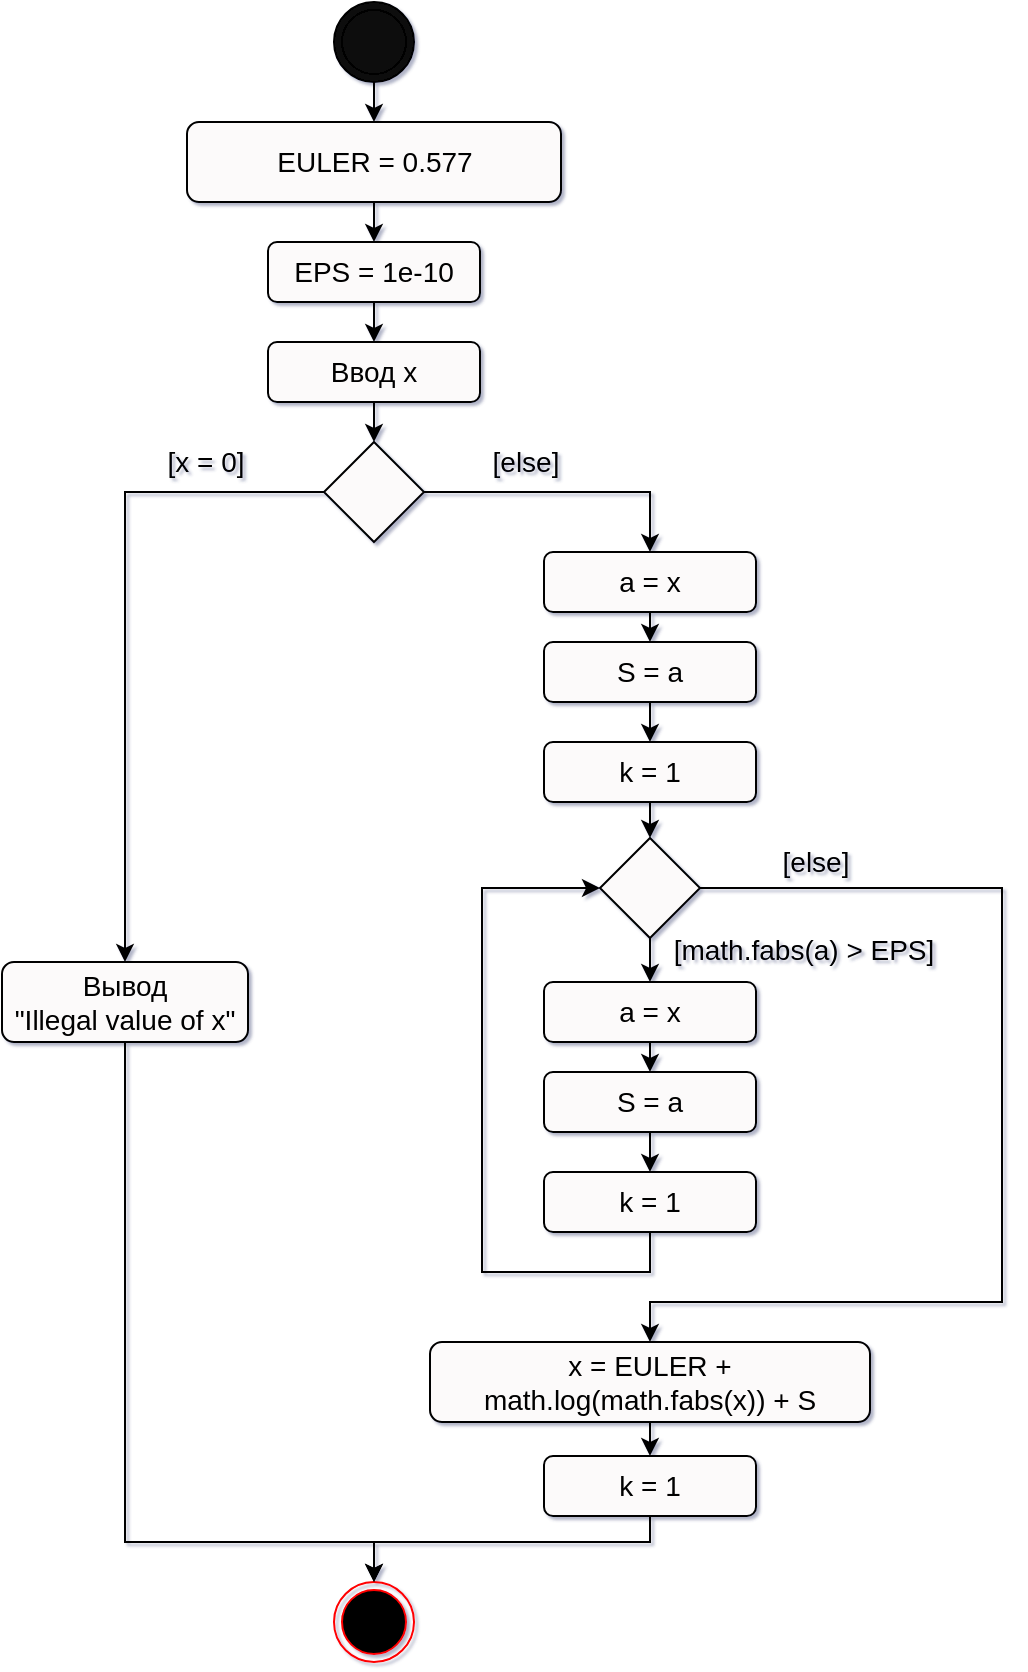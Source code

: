 <mxfile version="14.2.4" type="github">
  <diagram id="3qRbHh7tD3MhklKpkYM9" name="Page-1">
    <mxGraphModel dx="1294" dy="742" grid="1" gridSize="10" guides="1" tooltips="1" connect="1" arrows="1" fold="1" page="1" pageScale="1" pageWidth="827" pageHeight="1169" math="0" shadow="1">
      <root>
        <mxCell id="0" />
        <mxCell id="1" parent="0" />
        <mxCell id="_XTMjvBDWnb6iLo-AA8w-1" value="" style="ellipse;html=1;shape=endState;fillColor=#000000;strokeColor=#ff0000;" vertex="1" parent="1">
          <mxGeometry x="336" y="930" width="40" height="40" as="geometry" />
        </mxCell>
        <mxCell id="_XTMjvBDWnb6iLo-AA8w-2" value="" style="ellipse;shape=doubleEllipse;html=1;dashed=0;whitespace=wrap;aspect=fixed;fillColor=#0D0D0D;" vertex="1" parent="1">
          <mxGeometry x="336" y="140" width="40" height="40" as="geometry" />
        </mxCell>
        <mxCell id="_XTMjvBDWnb6iLo-AA8w-3" style="edgeStyle=orthogonalEdgeStyle;rounded=0;orthogonalLoop=1;jettySize=auto;html=1;exitX=0.5;exitY=1;exitDx=0;exitDy=0;entryX=0.5;entryY=0;entryDx=0;entryDy=0;fontSize=14;" edge="1" parent="1" source="_XTMjvBDWnb6iLo-AA8w-4" target="_XTMjvBDWnb6iLo-AA8w-14">
          <mxGeometry relative="1" as="geometry" />
        </mxCell>
        <mxCell id="_XTMjvBDWnb6iLo-AA8w-4" value="EULER = 0.577" style="rounded=1;whiteSpace=wrap;html=1;fillColor=#FCFAFA;fontSize=14;" vertex="1" parent="1">
          <mxGeometry x="262.5" y="200" width="187" height="40" as="geometry" />
        </mxCell>
        <mxCell id="_XTMjvBDWnb6iLo-AA8w-5" value="" style="endArrow=classic;html=1;entryX=0.5;entryY=0;entryDx=0;entryDy=0;" edge="1" parent="1" source="_XTMjvBDWnb6iLo-AA8w-2" target="_XTMjvBDWnb6iLo-AA8w-4">
          <mxGeometry width="50" height="50" relative="1" as="geometry">
            <mxPoint x="492" y="260" as="sourcePoint" />
            <mxPoint x="542" y="210" as="targetPoint" />
          </mxGeometry>
        </mxCell>
        <mxCell id="_XTMjvBDWnb6iLo-AA8w-6" style="edgeStyle=orthogonalEdgeStyle;rounded=0;orthogonalLoop=1;jettySize=auto;html=1;exitX=0;exitY=0.5;exitDx=0;exitDy=0;entryX=0.5;entryY=0;entryDx=0;entryDy=0;fontSize=14;" edge="1" parent="1" source="_XTMjvBDWnb6iLo-AA8w-8" target="_XTMjvBDWnb6iLo-AA8w-10">
          <mxGeometry relative="1" as="geometry" />
        </mxCell>
        <mxCell id="_XTMjvBDWnb6iLo-AA8w-7" style="edgeStyle=orthogonalEdgeStyle;rounded=0;orthogonalLoop=1;jettySize=auto;html=1;exitX=1;exitY=0.5;exitDx=0;exitDy=0;entryX=0.5;entryY=0;entryDx=0;entryDy=0;fontSize=14;" edge="1" parent="1" source="_XTMjvBDWnb6iLo-AA8w-8" target="_XTMjvBDWnb6iLo-AA8w-52">
          <mxGeometry relative="1" as="geometry">
            <mxPoint x="494" y="410" as="targetPoint" />
          </mxGeometry>
        </mxCell>
        <mxCell id="_XTMjvBDWnb6iLo-AA8w-8" value="" style="rhombus;whiteSpace=wrap;html=1;fillColor=#FCFAFA;" vertex="1" parent="1">
          <mxGeometry x="331" y="360" width="50" height="50" as="geometry" />
        </mxCell>
        <mxCell id="_XTMjvBDWnb6iLo-AA8w-9" style="edgeStyle=orthogonalEdgeStyle;rounded=0;orthogonalLoop=1;jettySize=auto;html=1;exitX=0.5;exitY=1;exitDx=0;exitDy=0;entryX=0.5;entryY=0;entryDx=0;entryDy=0;fontSize=14;" edge="1" parent="1" source="_XTMjvBDWnb6iLo-AA8w-10" target="_XTMjvBDWnb6iLo-AA8w-1">
          <mxGeometry relative="1" as="geometry">
            <Array as="points">
              <mxPoint x="232" y="910" />
              <mxPoint x="356" y="910" />
            </Array>
          </mxGeometry>
        </mxCell>
        <mxCell id="_XTMjvBDWnb6iLo-AA8w-10" value="Вывод &lt;br&gt;&quot;Illegal value of x&quot;" style="rounded=1;whiteSpace=wrap;html=1;fillColor=#FCFAFA;fontSize=14;" vertex="1" parent="1">
          <mxGeometry x="170" y="620" width="123" height="40" as="geometry" />
        </mxCell>
        <mxCell id="_XTMjvBDWnb6iLo-AA8w-11" value="[x = 0]" style="text;html=1;strokeColor=none;fillColor=none;align=center;verticalAlign=middle;whiteSpace=wrap;rounded=0;fontSize=14;" vertex="1" parent="1">
          <mxGeometry x="242" y="360" width="60" height="20" as="geometry" />
        </mxCell>
        <mxCell id="_XTMjvBDWnb6iLo-AA8w-12" value="[else]" style="text;html=1;strokeColor=none;fillColor=none;align=center;verticalAlign=middle;whiteSpace=wrap;rounded=0;fontSize=14;" vertex="1" parent="1">
          <mxGeometry x="402" y="360" width="60" height="20" as="geometry" />
        </mxCell>
        <mxCell id="_XTMjvBDWnb6iLo-AA8w-13" style="edgeStyle=orthogonalEdgeStyle;rounded=0;orthogonalLoop=1;jettySize=auto;html=1;exitX=0.5;exitY=1;exitDx=0;exitDy=0;entryX=0.5;entryY=0;entryDx=0;entryDy=0;fontSize=14;" edge="1" parent="1" source="_XTMjvBDWnb6iLo-AA8w-14" target="_XTMjvBDWnb6iLo-AA8w-16">
          <mxGeometry relative="1" as="geometry" />
        </mxCell>
        <mxCell id="_XTMjvBDWnb6iLo-AA8w-14" value="EPS = 1e-10" style="rounded=1;whiteSpace=wrap;html=1;fillColor=#FCFAFA;fontSize=14;" vertex="1" parent="1">
          <mxGeometry x="303" y="260" width="106" height="30" as="geometry" />
        </mxCell>
        <mxCell id="_XTMjvBDWnb6iLo-AA8w-15" style="edgeStyle=orthogonalEdgeStyle;rounded=0;orthogonalLoop=1;jettySize=auto;html=1;exitX=0.5;exitY=1;exitDx=0;exitDy=0;entryX=0.5;entryY=0;entryDx=0;entryDy=0;fontSize=14;" edge="1" parent="1" source="_XTMjvBDWnb6iLo-AA8w-16" target="_XTMjvBDWnb6iLo-AA8w-8">
          <mxGeometry relative="1" as="geometry" />
        </mxCell>
        <mxCell id="_XTMjvBDWnb6iLo-AA8w-16" value="Ввод x" style="rounded=1;whiteSpace=wrap;html=1;fillColor=#FCFAFA;fontSize=14;" vertex="1" parent="1">
          <mxGeometry x="303" y="310" width="106" height="30" as="geometry" />
        </mxCell>
        <mxCell id="_XTMjvBDWnb6iLo-AA8w-35" style="edgeStyle=orthogonalEdgeStyle;rounded=0;orthogonalLoop=1;jettySize=auto;html=1;exitX=0.5;exitY=1;exitDx=0;exitDy=0;fontSize=14;" edge="1" parent="1" source="_XTMjvBDWnb6iLo-AA8w-71" target="_XTMjvBDWnb6iLo-AA8w-1">
          <mxGeometry relative="1" as="geometry">
            <Array as="points">
              <mxPoint x="494" y="910" />
              <mxPoint x="356" y="910" />
            </Array>
          </mxGeometry>
        </mxCell>
        <mxCell id="_XTMjvBDWnb6iLo-AA8w-72" style="edgeStyle=orthogonalEdgeStyle;rounded=0;orthogonalLoop=1;jettySize=auto;html=1;exitX=0.5;exitY=1;exitDx=0;exitDy=0;entryX=0.5;entryY=0;entryDx=0;entryDy=0;fontSize=14;" edge="1" parent="1" source="_XTMjvBDWnb6iLo-AA8w-36" target="_XTMjvBDWnb6iLo-AA8w-71">
          <mxGeometry relative="1" as="geometry" />
        </mxCell>
        <mxCell id="_XTMjvBDWnb6iLo-AA8w-36" value="x =&amp;nbsp;EULER + math.log(math.fabs(x)) + S" style="rounded=1;whiteSpace=wrap;html=1;fillColor=#FCFAFA;fontSize=14;" vertex="1" parent="1">
          <mxGeometry x="384" y="810" width="220" height="40" as="geometry" />
        </mxCell>
        <mxCell id="_XTMjvBDWnb6iLo-AA8w-46" style="edgeStyle=orthogonalEdgeStyle;rounded=0;orthogonalLoop=1;jettySize=auto;html=1;exitX=0;exitY=0.5;exitDx=0;exitDy=0;entryX=0;entryY=0.5;entryDx=0;entryDy=0;fontSize=14;" edge="1" parent="1" source="_XTMjvBDWnb6iLo-AA8w-47">
          <mxGeometry relative="1" as="geometry">
            <Array as="points">
              <mxPoint x="640" y="572" />
              <mxPoint x="640" y="405" />
            </Array>
            <mxPoint x="809" y="405" as="targetPoint" />
          </mxGeometry>
        </mxCell>
        <mxCell id="_XTMjvBDWnb6iLo-AA8w-55" style="edgeStyle=orthogonalEdgeStyle;rounded=0;orthogonalLoop=1;jettySize=auto;html=1;exitX=0.5;exitY=1;exitDx=0;exitDy=0;entryX=0.5;entryY=0;entryDx=0;entryDy=0;" edge="1" parent="1" source="_XTMjvBDWnb6iLo-AA8w-52" target="_XTMjvBDWnb6iLo-AA8w-53">
          <mxGeometry relative="1" as="geometry" />
        </mxCell>
        <mxCell id="_XTMjvBDWnb6iLo-AA8w-52" value="a = x" style="rounded=1;whiteSpace=wrap;html=1;fillColor=#FCFAFA;fontSize=14;" vertex="1" parent="1">
          <mxGeometry x="441" y="415" width="106" height="30" as="geometry" />
        </mxCell>
        <mxCell id="_XTMjvBDWnb6iLo-AA8w-56" style="edgeStyle=orthogonalEdgeStyle;rounded=0;orthogonalLoop=1;jettySize=auto;html=1;exitX=0.5;exitY=1;exitDx=0;exitDy=0;entryX=0.5;entryY=0;entryDx=0;entryDy=0;" edge="1" parent="1" source="_XTMjvBDWnb6iLo-AA8w-53" target="_XTMjvBDWnb6iLo-AA8w-54">
          <mxGeometry relative="1" as="geometry" />
        </mxCell>
        <mxCell id="_XTMjvBDWnb6iLo-AA8w-53" value="S = a" style="rounded=1;whiteSpace=wrap;html=1;fillColor=#FCFAFA;fontSize=14;" vertex="1" parent="1">
          <mxGeometry x="441" y="460" width="106" height="30" as="geometry" />
        </mxCell>
        <mxCell id="_XTMjvBDWnb6iLo-AA8w-60" style="edgeStyle=orthogonalEdgeStyle;rounded=0;orthogonalLoop=1;jettySize=auto;html=1;exitX=0.5;exitY=1;exitDx=0;exitDy=0;entryX=0.5;entryY=0;entryDx=0;entryDy=0;" edge="1" parent="1" source="_XTMjvBDWnb6iLo-AA8w-54" target="_XTMjvBDWnb6iLo-AA8w-57">
          <mxGeometry relative="1" as="geometry" />
        </mxCell>
        <mxCell id="_XTMjvBDWnb6iLo-AA8w-54" value="k = 1" style="rounded=1;whiteSpace=wrap;html=1;fillColor=#FCFAFA;fontSize=14;" vertex="1" parent="1">
          <mxGeometry x="441" y="510" width="106" height="30" as="geometry" />
        </mxCell>
        <mxCell id="_XTMjvBDWnb6iLo-AA8w-62" style="edgeStyle=orthogonalEdgeStyle;rounded=0;orthogonalLoop=1;jettySize=auto;html=1;exitX=1;exitY=0.5;exitDx=0;exitDy=0;fontSize=14;" edge="1" parent="1" source="_XTMjvBDWnb6iLo-AA8w-57" target="_XTMjvBDWnb6iLo-AA8w-36">
          <mxGeometry relative="1" as="geometry">
            <Array as="points">
              <mxPoint x="670" y="583" />
              <mxPoint x="670" y="790" />
              <mxPoint x="494" y="790" />
            </Array>
          </mxGeometry>
        </mxCell>
        <mxCell id="_XTMjvBDWnb6iLo-AA8w-67" style="edgeStyle=orthogonalEdgeStyle;rounded=0;orthogonalLoop=1;jettySize=auto;html=1;exitX=0.5;exitY=1;exitDx=0;exitDy=0;entryX=0.5;entryY=0;entryDx=0;entryDy=0;fontSize=14;" edge="1" parent="1" source="_XTMjvBDWnb6iLo-AA8w-57" target="_XTMjvBDWnb6iLo-AA8w-63">
          <mxGeometry relative="1" as="geometry" />
        </mxCell>
        <mxCell id="_XTMjvBDWnb6iLo-AA8w-57" value="" style="rhombus;whiteSpace=wrap;html=1;fillColor=#FCFAFA;" vertex="1" parent="1">
          <mxGeometry x="469" y="558" width="50" height="50" as="geometry" />
        </mxCell>
        <mxCell id="_XTMjvBDWnb6iLo-AA8w-59" value="[&lt;span style=&quot;font-size: 14px; text-align: left;&quot;&gt;math.fabs(a) &amp;gt; EPS&lt;/span&gt;]" style="text;html=1;strokeColor=none;fillColor=none;align=center;verticalAlign=middle;whiteSpace=wrap;rounded=0;fontSize=14;" vertex="1" parent="1">
          <mxGeometry x="501" y="599" width="140" height="30" as="geometry" />
        </mxCell>
        <mxCell id="_XTMjvBDWnb6iLo-AA8w-68" style="edgeStyle=orthogonalEdgeStyle;rounded=0;orthogonalLoop=1;jettySize=auto;html=1;exitX=0.5;exitY=1;exitDx=0;exitDy=0;entryX=0.5;entryY=0;entryDx=0;entryDy=0;fontSize=14;" edge="1" parent="1" source="_XTMjvBDWnb6iLo-AA8w-63" target="_XTMjvBDWnb6iLo-AA8w-64">
          <mxGeometry relative="1" as="geometry" />
        </mxCell>
        <mxCell id="_XTMjvBDWnb6iLo-AA8w-63" value="a = x" style="rounded=1;whiteSpace=wrap;html=1;fillColor=#FCFAFA;fontSize=14;" vertex="1" parent="1">
          <mxGeometry x="441" y="630" width="106" height="30" as="geometry" />
        </mxCell>
        <mxCell id="_XTMjvBDWnb6iLo-AA8w-69" style="edgeStyle=orthogonalEdgeStyle;rounded=0;orthogonalLoop=1;jettySize=auto;html=1;exitX=0.5;exitY=1;exitDx=0;exitDy=0;entryX=0.5;entryY=0;entryDx=0;entryDy=0;fontSize=14;" edge="1" parent="1" source="_XTMjvBDWnb6iLo-AA8w-64" target="_XTMjvBDWnb6iLo-AA8w-65">
          <mxGeometry relative="1" as="geometry" />
        </mxCell>
        <mxCell id="_XTMjvBDWnb6iLo-AA8w-64" value="S = a" style="rounded=1;whiteSpace=wrap;html=1;fillColor=#FCFAFA;fontSize=14;" vertex="1" parent="1">
          <mxGeometry x="441" y="675" width="106" height="30" as="geometry" />
        </mxCell>
        <mxCell id="_XTMjvBDWnb6iLo-AA8w-66" style="edgeStyle=orthogonalEdgeStyle;rounded=0;orthogonalLoop=1;jettySize=auto;html=1;exitX=0.5;exitY=1;exitDx=0;exitDy=0;entryX=0;entryY=0.5;entryDx=0;entryDy=0;fontSize=14;" edge="1" parent="1" source="_XTMjvBDWnb6iLo-AA8w-65" target="_XTMjvBDWnb6iLo-AA8w-57">
          <mxGeometry relative="1" as="geometry">
            <Array as="points">
              <mxPoint x="494" y="775" />
              <mxPoint x="410" y="775" />
              <mxPoint x="410" y="583" />
            </Array>
          </mxGeometry>
        </mxCell>
        <mxCell id="_XTMjvBDWnb6iLo-AA8w-65" value="k = 1" style="rounded=1;whiteSpace=wrap;html=1;fillColor=#FCFAFA;fontSize=14;" vertex="1" parent="1">
          <mxGeometry x="441" y="725" width="106" height="30" as="geometry" />
        </mxCell>
        <mxCell id="_XTMjvBDWnb6iLo-AA8w-70" value="&lt;div style=&quot;text-align: left&quot;&gt;&lt;span&gt;[else&lt;/span&gt;&lt;span&gt;]&lt;/span&gt;&lt;/div&gt;" style="text;html=1;strokeColor=none;fillColor=none;align=center;verticalAlign=middle;whiteSpace=wrap;rounded=0;fontSize=14;" vertex="1" parent="1">
          <mxGeometry x="547" y="555" width="60" height="30" as="geometry" />
        </mxCell>
        <mxCell id="_XTMjvBDWnb6iLo-AA8w-71" value="k = 1" style="rounded=1;whiteSpace=wrap;html=1;fillColor=#FCFAFA;fontSize=14;" vertex="1" parent="1">
          <mxGeometry x="441" y="867" width="106" height="30" as="geometry" />
        </mxCell>
      </root>
    </mxGraphModel>
  </diagram>
</mxfile>
